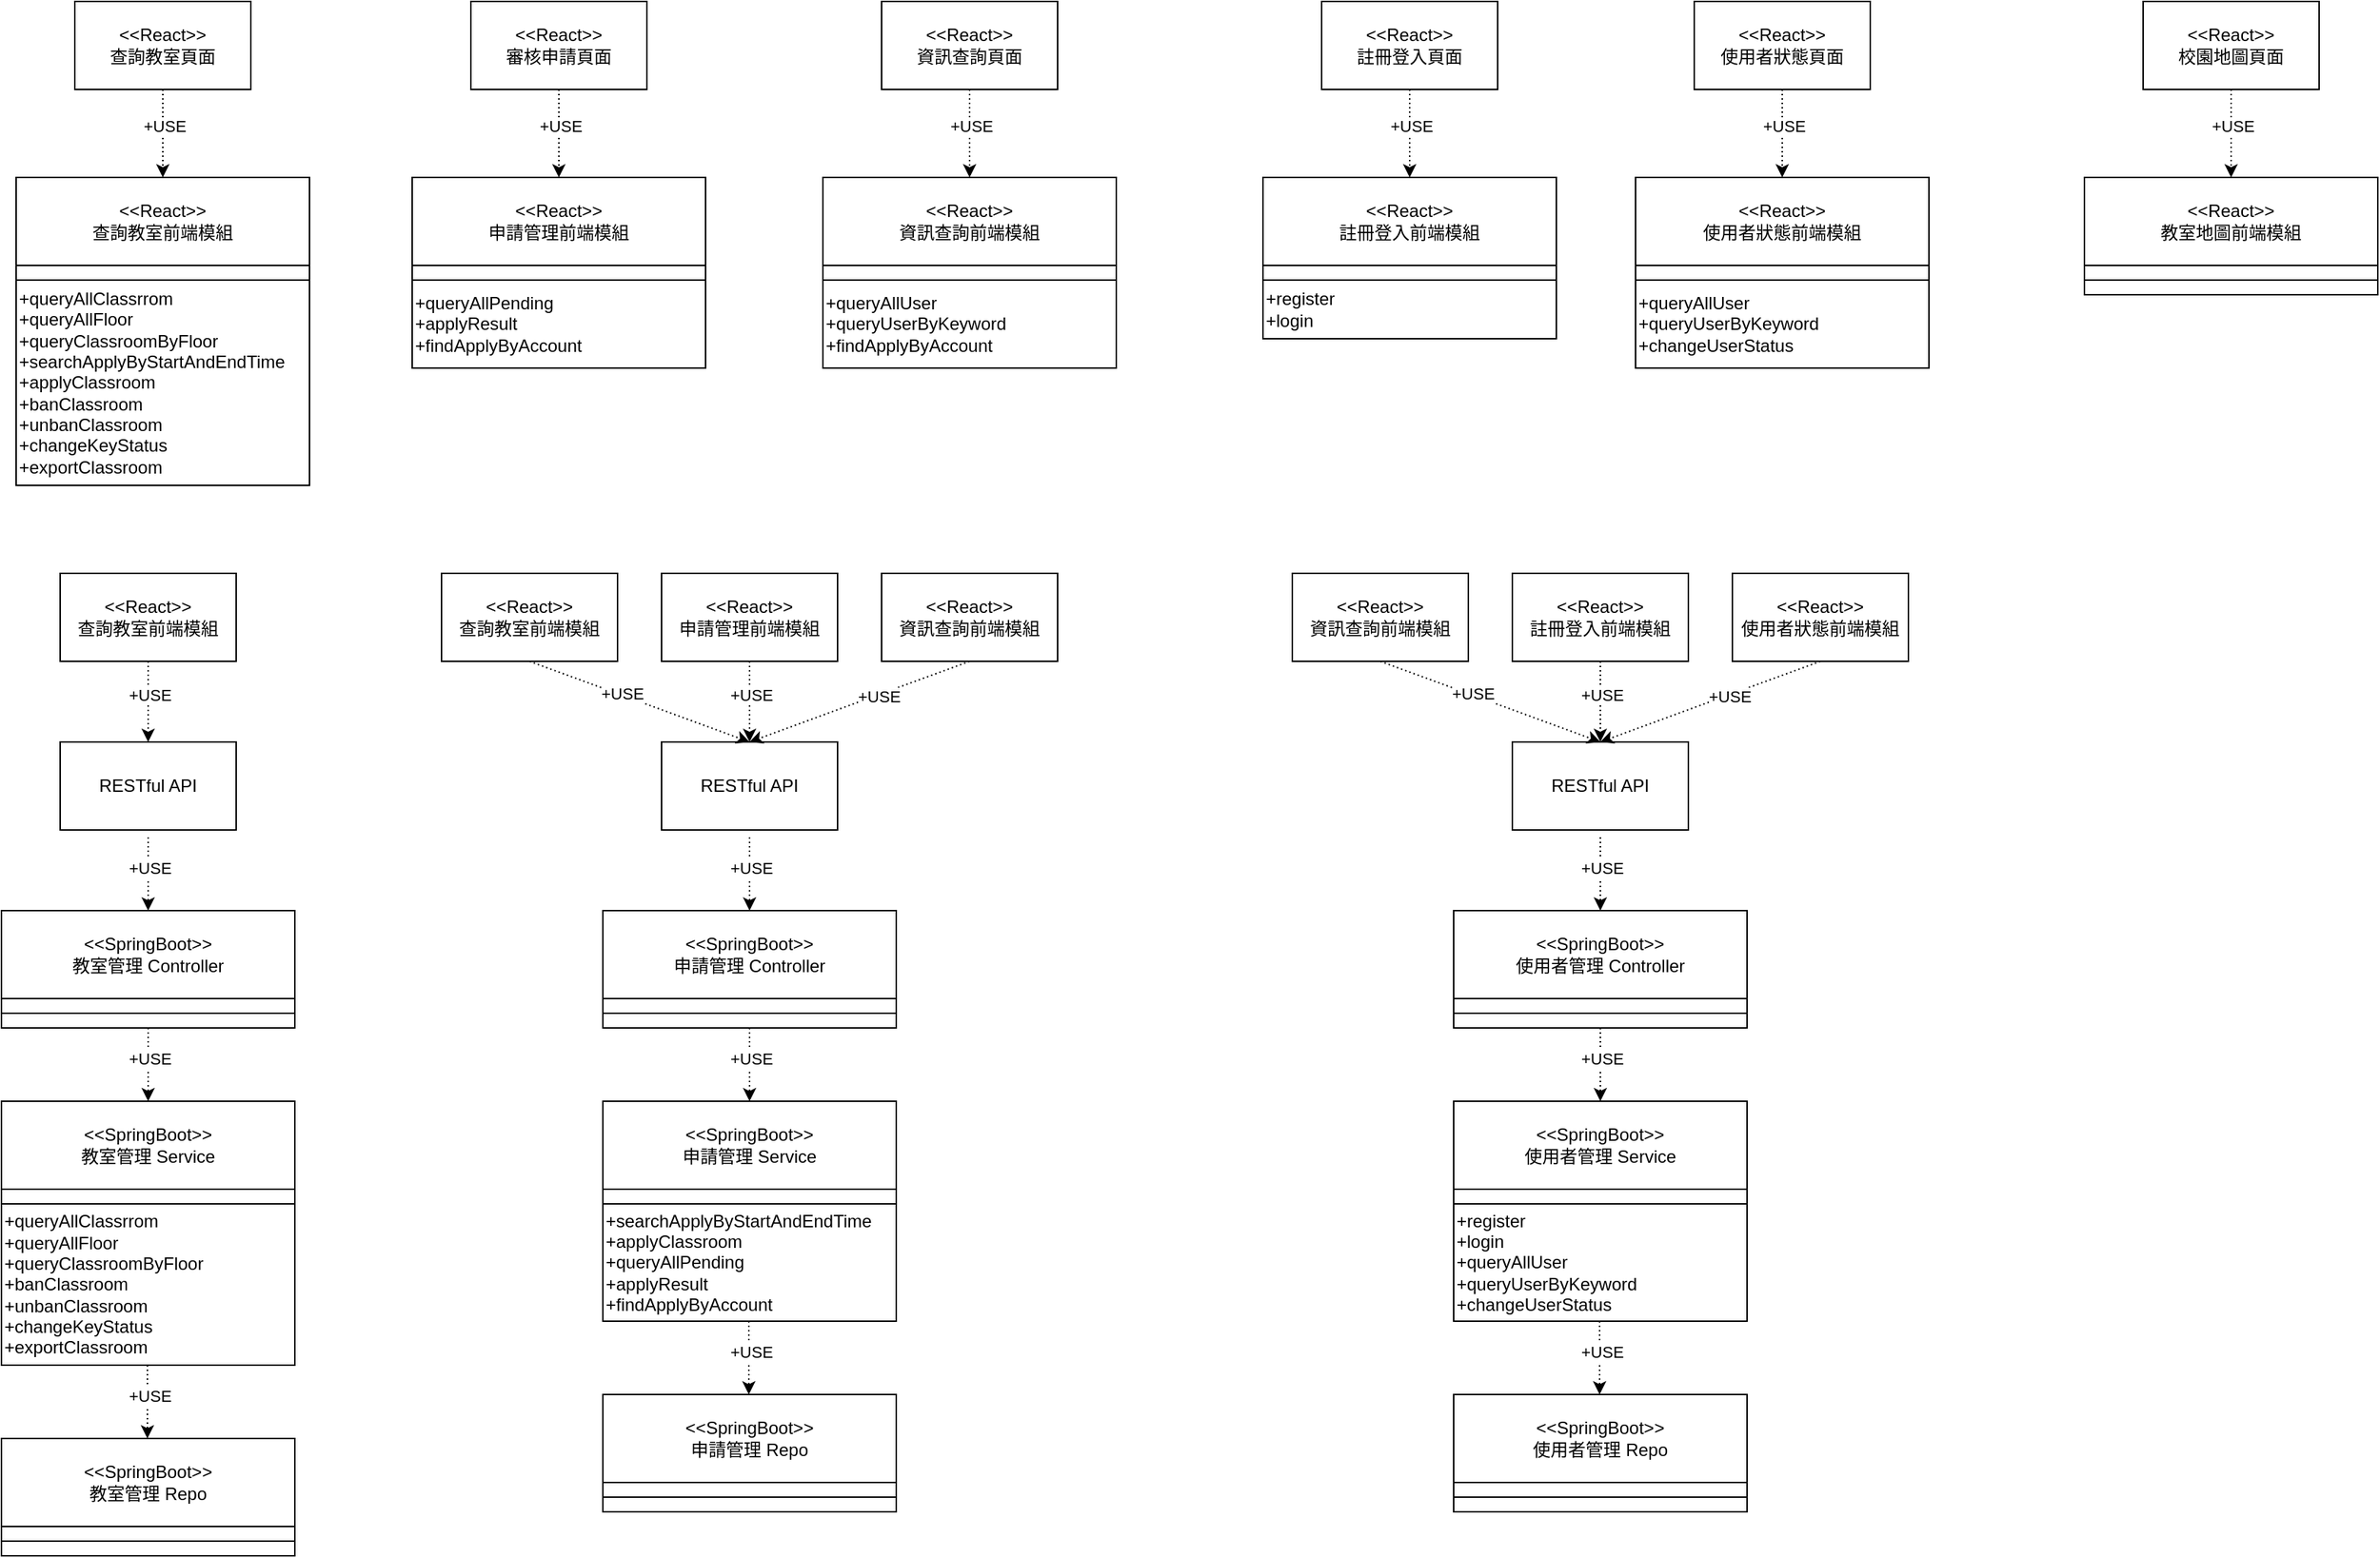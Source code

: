 <mxfile version="26.0.2">
  <diagram id="w4WQCMhnAgTO8voxo2fQ" name="第 1 页">
    <mxGraphModel dx="1778" dy="540" grid="1" gridSize="10" guides="1" tooltips="1" connect="1" arrows="1" fold="1" page="1" pageScale="1" pageWidth="827" pageHeight="1169" math="0" shadow="0">
      <root>
        <mxCell id="0" />
        <mxCell id="1" parent="0" />
        <mxCell id="swbEtP87gtB_8E5ln_Ud-1" value="&amp;lt;&amp;lt;React&amp;gt;&amp;gt;&lt;div&gt;註冊登入頁面&lt;/div&gt;" style="rounded=0;whiteSpace=wrap;html=1;" parent="1" vertex="1">
          <mxGeometry x="200" y="80" width="120" height="60" as="geometry" />
        </mxCell>
        <mxCell id="swbEtP87gtB_8E5ln_Ud-2" value="&amp;lt;&amp;lt;React&amp;gt;&amp;gt;&lt;div&gt;註冊登入前端模組&lt;/div&gt;" style="rounded=0;whiteSpace=wrap;html=1;" parent="1" vertex="1">
          <mxGeometry x="160" y="200" width="200" height="60" as="geometry" />
        </mxCell>
        <mxCell id="swbEtP87gtB_8E5ln_Ud-3" value="" style="rounded=0;whiteSpace=wrap;html=1;" parent="1" vertex="1">
          <mxGeometry x="160" y="260" width="200" height="10" as="geometry" />
        </mxCell>
        <mxCell id="swbEtP87gtB_8E5ln_Ud-4" value="+register&lt;div&gt;+login&lt;/div&gt;" style="rounded=0;whiteSpace=wrap;html=1;align=left;" parent="1" vertex="1">
          <mxGeometry x="160" y="270" width="200" height="40" as="geometry" />
        </mxCell>
        <mxCell id="swbEtP87gtB_8E5ln_Ud-5" value="" style="endArrow=classic;html=1;rounded=0;entryX=0.5;entryY=0;entryDx=0;entryDy=0;exitX=0.5;exitY=1;exitDx=0;exitDy=0;dashed=1;dashPattern=1 2;" parent="1" source="swbEtP87gtB_8E5ln_Ud-1" target="swbEtP87gtB_8E5ln_Ud-2" edge="1">
          <mxGeometry width="50" height="50" relative="1" as="geometry">
            <mxPoint x="290" y="160" as="sourcePoint" />
            <mxPoint x="320" y="200" as="targetPoint" />
          </mxGeometry>
        </mxCell>
        <mxCell id="swbEtP87gtB_8E5ln_Ud-6" value="+USE" style="edgeLabel;html=1;align=center;verticalAlign=middle;resizable=0;points=[];" parent="swbEtP87gtB_8E5ln_Ud-5" vertex="1" connectable="0">
          <mxGeometry x="-0.164" y="1" relative="1" as="geometry">
            <mxPoint as="offset" />
          </mxGeometry>
        </mxCell>
        <mxCell id="swbEtP87gtB_8E5ln_Ud-7" value="&amp;lt;&amp;lt;React&amp;gt;&amp;gt;&lt;div&gt;使用者狀態頁面&lt;/div&gt;" style="rounded=0;whiteSpace=wrap;html=1;" parent="1" vertex="1">
          <mxGeometry x="454" y="80" width="120" height="60" as="geometry" />
        </mxCell>
        <mxCell id="swbEtP87gtB_8E5ln_Ud-8" value="&amp;lt;&amp;lt;React&amp;gt;&amp;gt;&lt;div&gt;使用者狀態前端模組&lt;/div&gt;" style="rounded=0;whiteSpace=wrap;html=1;" parent="1" vertex="1">
          <mxGeometry x="414" y="200" width="200" height="60" as="geometry" />
        </mxCell>
        <mxCell id="swbEtP87gtB_8E5ln_Ud-9" value="" style="rounded=0;whiteSpace=wrap;html=1;" parent="1" vertex="1">
          <mxGeometry x="414" y="260" width="200" height="10" as="geometry" />
        </mxCell>
        <mxCell id="swbEtP87gtB_8E5ln_Ud-10" value="+queryAllUser&lt;div&gt;+queryUserByKeyword&lt;/div&gt;&lt;div&gt;+changeUserStatus&lt;/div&gt;" style="rounded=0;whiteSpace=wrap;html=1;align=left;" parent="1" vertex="1">
          <mxGeometry x="414" y="270" width="200" height="60" as="geometry" />
        </mxCell>
        <mxCell id="swbEtP87gtB_8E5ln_Ud-11" value="" style="endArrow=classic;html=1;rounded=0;entryX=0.5;entryY=0;entryDx=0;entryDy=0;exitX=0.5;exitY=1;exitDx=0;exitDy=0;dashed=1;dashPattern=1 2;" parent="1" source="swbEtP87gtB_8E5ln_Ud-7" target="swbEtP87gtB_8E5ln_Ud-8" edge="1">
          <mxGeometry width="50" height="50" relative="1" as="geometry">
            <mxPoint x="544" y="160" as="sourcePoint" />
            <mxPoint x="574" y="200" as="targetPoint" />
          </mxGeometry>
        </mxCell>
        <mxCell id="swbEtP87gtB_8E5ln_Ud-12" value="+USE" style="edgeLabel;html=1;align=center;verticalAlign=middle;resizable=0;points=[];" parent="swbEtP87gtB_8E5ln_Ud-11" vertex="1" connectable="0">
          <mxGeometry x="-0.164" y="1" relative="1" as="geometry">
            <mxPoint as="offset" />
          </mxGeometry>
        </mxCell>
        <mxCell id="swbEtP87gtB_8E5ln_Ud-13" value="&amp;lt;&amp;lt;React&amp;gt;&amp;gt;&lt;div&gt;查詢教室頁面&lt;/div&gt;" style="rounded=0;whiteSpace=wrap;html=1;" parent="1" vertex="1">
          <mxGeometry x="-650" y="80" width="120" height="60" as="geometry" />
        </mxCell>
        <mxCell id="swbEtP87gtB_8E5ln_Ud-14" value="&amp;lt;&amp;lt;React&amp;gt;&amp;gt;&lt;div&gt;查詢教室&lt;span style=&quot;background-color: transparent; color: light-dark(rgb(0, 0, 0), rgb(255, 255, 255));&quot;&gt;前端模組&lt;/span&gt;&lt;/div&gt;" style="rounded=0;whiteSpace=wrap;html=1;" parent="1" vertex="1">
          <mxGeometry x="-690" y="200" width="200" height="60" as="geometry" />
        </mxCell>
        <mxCell id="swbEtP87gtB_8E5ln_Ud-15" value="" style="rounded=0;whiteSpace=wrap;html=1;" parent="1" vertex="1">
          <mxGeometry x="-690" y="260" width="200" height="10" as="geometry" />
        </mxCell>
        <mxCell id="swbEtP87gtB_8E5ln_Ud-16" value="+queryAllClassrrom&lt;div&gt;+queryAllFloor&lt;/div&gt;&lt;div&gt;+queryClassroomByFloor&lt;/div&gt;&lt;div&gt;+searchApplyByStartAndEndTime&lt;/div&gt;&lt;div&gt;+applyClassroom&lt;/div&gt;&lt;div&gt;+banClassroom&lt;/div&gt;&lt;div&gt;+unbanClassroom&lt;/div&gt;&lt;div&gt;+changeKeyStatus&lt;/div&gt;&lt;div&gt;+exportClassroom&lt;/div&gt;" style="rounded=0;whiteSpace=wrap;html=1;align=left;" parent="1" vertex="1">
          <mxGeometry x="-690" y="270" width="200" height="140" as="geometry" />
        </mxCell>
        <mxCell id="swbEtP87gtB_8E5ln_Ud-17" value="" style="endArrow=classic;html=1;rounded=0;entryX=0.5;entryY=0;entryDx=0;entryDy=0;exitX=0.5;exitY=1;exitDx=0;exitDy=0;dashed=1;dashPattern=1 2;" parent="1" source="swbEtP87gtB_8E5ln_Ud-13" target="swbEtP87gtB_8E5ln_Ud-14" edge="1">
          <mxGeometry width="50" height="50" relative="1" as="geometry">
            <mxPoint x="-560" y="160" as="sourcePoint" />
            <mxPoint x="-530" y="200" as="targetPoint" />
          </mxGeometry>
        </mxCell>
        <mxCell id="swbEtP87gtB_8E5ln_Ud-18" value="+USE" style="edgeLabel;html=1;align=center;verticalAlign=middle;resizable=0;points=[];" parent="swbEtP87gtB_8E5ln_Ud-17" vertex="1" connectable="0">
          <mxGeometry x="-0.164" y="1" relative="1" as="geometry">
            <mxPoint as="offset" />
          </mxGeometry>
        </mxCell>
        <mxCell id="swbEtP87gtB_8E5ln_Ud-19" value="&amp;lt;&amp;lt;React&amp;gt;&amp;gt;&lt;div&gt;審核申請頁面&lt;/div&gt;" style="rounded=0;whiteSpace=wrap;html=1;" parent="1" vertex="1">
          <mxGeometry x="-380" y="80" width="120" height="60" as="geometry" />
        </mxCell>
        <mxCell id="swbEtP87gtB_8E5ln_Ud-20" value="&amp;lt;&amp;lt;React&amp;gt;&amp;gt;&lt;div&gt;申請管理前端模組&lt;/div&gt;" style="rounded=0;whiteSpace=wrap;html=1;" parent="1" vertex="1">
          <mxGeometry x="-420" y="200" width="200" height="60" as="geometry" />
        </mxCell>
        <mxCell id="swbEtP87gtB_8E5ln_Ud-21" value="" style="rounded=0;whiteSpace=wrap;html=1;" parent="1" vertex="1">
          <mxGeometry x="-420" y="260" width="200" height="10" as="geometry" />
        </mxCell>
        <mxCell id="swbEtP87gtB_8E5ln_Ud-22" value="+queryAllPending&lt;div&gt;+applyResult&lt;/div&gt;&lt;div&gt;+findApplyByAccount&lt;/div&gt;" style="rounded=0;whiteSpace=wrap;html=1;align=left;" parent="1" vertex="1">
          <mxGeometry x="-420" y="270" width="200" height="60" as="geometry" />
        </mxCell>
        <mxCell id="swbEtP87gtB_8E5ln_Ud-23" value="" style="endArrow=classic;html=1;rounded=0;entryX=0.5;entryY=0;entryDx=0;entryDy=0;exitX=0.5;exitY=1;exitDx=0;exitDy=0;dashed=1;dashPattern=1 2;" parent="1" source="swbEtP87gtB_8E5ln_Ud-19" target="swbEtP87gtB_8E5ln_Ud-20" edge="1">
          <mxGeometry width="50" height="50" relative="1" as="geometry">
            <mxPoint x="-290" y="160" as="sourcePoint" />
            <mxPoint x="-260" y="200" as="targetPoint" />
          </mxGeometry>
        </mxCell>
        <mxCell id="swbEtP87gtB_8E5ln_Ud-24" value="+USE" style="edgeLabel;html=1;align=center;verticalAlign=middle;resizable=0;points=[];" parent="swbEtP87gtB_8E5ln_Ud-23" vertex="1" connectable="0">
          <mxGeometry x="-0.164" y="1" relative="1" as="geometry">
            <mxPoint as="offset" />
          </mxGeometry>
        </mxCell>
        <mxCell id="swbEtP87gtB_8E5ln_Ud-25" value="&amp;lt;&amp;lt;React&amp;gt;&amp;gt;&lt;div&gt;資訊查詢頁面&lt;/div&gt;" style="rounded=0;whiteSpace=wrap;html=1;" parent="1" vertex="1">
          <mxGeometry x="-100" y="80" width="120" height="60" as="geometry" />
        </mxCell>
        <mxCell id="swbEtP87gtB_8E5ln_Ud-26" value="&amp;lt;&amp;lt;React&amp;gt;&amp;gt;&lt;div&gt;資訊查詢前端模組&lt;/div&gt;" style="rounded=0;whiteSpace=wrap;html=1;" parent="1" vertex="1">
          <mxGeometry x="-140" y="200" width="200" height="60" as="geometry" />
        </mxCell>
        <mxCell id="swbEtP87gtB_8E5ln_Ud-27" value="" style="rounded=0;whiteSpace=wrap;html=1;" parent="1" vertex="1">
          <mxGeometry x="-140" y="260" width="200" height="10" as="geometry" />
        </mxCell>
        <mxCell id="swbEtP87gtB_8E5ln_Ud-28" value="+queryAllUser&lt;div&gt;+queryUserByKeyword&lt;br&gt;&lt;div&gt;+findApplyByAccount&lt;/div&gt;&lt;/div&gt;" style="rounded=0;whiteSpace=wrap;html=1;align=left;" parent="1" vertex="1">
          <mxGeometry x="-140" y="270" width="200" height="60" as="geometry" />
        </mxCell>
        <mxCell id="swbEtP87gtB_8E5ln_Ud-29" value="" style="endArrow=classic;html=1;rounded=0;entryX=0.5;entryY=0;entryDx=0;entryDy=0;exitX=0.5;exitY=1;exitDx=0;exitDy=0;dashed=1;dashPattern=1 2;" parent="1" source="swbEtP87gtB_8E5ln_Ud-25" target="swbEtP87gtB_8E5ln_Ud-26" edge="1">
          <mxGeometry width="50" height="50" relative="1" as="geometry">
            <mxPoint x="-10" y="160" as="sourcePoint" />
            <mxPoint x="20" y="200" as="targetPoint" />
          </mxGeometry>
        </mxCell>
        <mxCell id="swbEtP87gtB_8E5ln_Ud-30" value="+USE" style="edgeLabel;html=1;align=center;verticalAlign=middle;resizable=0;points=[];" parent="swbEtP87gtB_8E5ln_Ud-29" vertex="1" connectable="0">
          <mxGeometry x="-0.164" y="1" relative="1" as="geometry">
            <mxPoint as="offset" />
          </mxGeometry>
        </mxCell>
        <mxCell id="swbEtP87gtB_8E5ln_Ud-31" value="&amp;lt;&amp;lt;React&amp;gt;&amp;gt;&lt;div&gt;校園地圖頁面&lt;/div&gt;" style="rounded=0;whiteSpace=wrap;html=1;" parent="1" vertex="1">
          <mxGeometry x="760" y="80" width="120" height="60" as="geometry" />
        </mxCell>
        <mxCell id="swbEtP87gtB_8E5ln_Ud-32" value="&amp;lt;&amp;lt;React&amp;gt;&amp;gt;&lt;div&gt;教室地圖前端模組&lt;/div&gt;" style="rounded=0;whiteSpace=wrap;html=1;" parent="1" vertex="1">
          <mxGeometry x="720" y="200" width="200" height="60" as="geometry" />
        </mxCell>
        <mxCell id="swbEtP87gtB_8E5ln_Ud-33" value="" style="rounded=0;whiteSpace=wrap;html=1;" parent="1" vertex="1">
          <mxGeometry x="720" y="260" width="200" height="10" as="geometry" />
        </mxCell>
        <mxCell id="swbEtP87gtB_8E5ln_Ud-34" value="" style="rounded=0;whiteSpace=wrap;html=1;align=left;" parent="1" vertex="1">
          <mxGeometry x="720" y="270" width="200" height="10" as="geometry" />
        </mxCell>
        <mxCell id="swbEtP87gtB_8E5ln_Ud-35" value="" style="endArrow=classic;html=1;rounded=0;entryX=0.5;entryY=0;entryDx=0;entryDy=0;exitX=0.5;exitY=1;exitDx=0;exitDy=0;dashed=1;dashPattern=1 2;" parent="1" source="swbEtP87gtB_8E5ln_Ud-31" target="swbEtP87gtB_8E5ln_Ud-32" edge="1">
          <mxGeometry width="50" height="50" relative="1" as="geometry">
            <mxPoint x="850" y="160" as="sourcePoint" />
            <mxPoint x="880" y="200" as="targetPoint" />
          </mxGeometry>
        </mxCell>
        <mxCell id="swbEtP87gtB_8E5ln_Ud-36" value="+USE" style="edgeLabel;html=1;align=center;verticalAlign=middle;resizable=0;points=[];" parent="swbEtP87gtB_8E5ln_Ud-35" vertex="1" connectable="0">
          <mxGeometry x="-0.164" y="1" relative="1" as="geometry">
            <mxPoint as="offset" />
          </mxGeometry>
        </mxCell>
        <mxCell id="swbEtP87gtB_8E5ln_Ud-39" value="&amp;lt;&amp;lt;React&amp;gt;&amp;gt;&lt;div&gt;註冊登入前端模組&lt;/div&gt;" style="rounded=0;whiteSpace=wrap;html=1;" parent="1" vertex="1">
          <mxGeometry x="330" y="470" width="120" height="60" as="geometry" />
        </mxCell>
        <mxCell id="swbEtP87gtB_8E5ln_Ud-40" value="&amp;lt;&amp;lt;React&amp;gt;&amp;gt;&lt;div&gt;&lt;span style=&quot;background-color: transparent; color: light-dark(rgb(0, 0, 0), rgb(255, 255, 255));&quot;&gt;使用者狀態前端模組&lt;/span&gt;&lt;/div&gt;" style="rounded=0;whiteSpace=wrap;html=1;" parent="1" vertex="1">
          <mxGeometry x="480" y="470" width="120" height="60" as="geometry" />
        </mxCell>
        <mxCell id="swbEtP87gtB_8E5ln_Ud-41" value="RESTful API" style="rounded=0;whiteSpace=wrap;html=1;" parent="1" vertex="1">
          <mxGeometry x="330" y="585" width="120" height="60" as="geometry" />
        </mxCell>
        <mxCell id="swbEtP87gtB_8E5ln_Ud-43" value="" style="endArrow=classic;html=1;rounded=0;entryX=0.5;entryY=0;entryDx=0;entryDy=0;exitX=0.5;exitY=1;exitDx=0;exitDy=0;dashed=1;dashPattern=1 2;" parent="1" source="swbEtP87gtB_8E5ln_Ud-39" target="swbEtP87gtB_8E5ln_Ud-41" edge="1">
          <mxGeometry width="50" height="50" relative="1" as="geometry">
            <mxPoint x="380" y="430" as="sourcePoint" />
            <mxPoint x="380" y="490" as="targetPoint" />
          </mxGeometry>
        </mxCell>
        <mxCell id="swbEtP87gtB_8E5ln_Ud-44" value="+USE" style="edgeLabel;html=1;align=center;verticalAlign=middle;resizable=0;points=[];" parent="swbEtP87gtB_8E5ln_Ud-43" vertex="1" connectable="0">
          <mxGeometry x="-0.164" y="1" relative="1" as="geometry">
            <mxPoint as="offset" />
          </mxGeometry>
        </mxCell>
        <mxCell id="swbEtP87gtB_8E5ln_Ud-45" value="" style="endArrow=classic;html=1;rounded=0;entryX=0.5;entryY=0;entryDx=0;entryDy=0;exitX=0.5;exitY=1;exitDx=0;exitDy=0;dashed=1;dashPattern=1 2;" parent="1" source="swbEtP87gtB_8E5ln_Ud-40" target="swbEtP87gtB_8E5ln_Ud-41" edge="1">
          <mxGeometry width="50" height="50" relative="1" as="geometry">
            <mxPoint x="270" y="540" as="sourcePoint" />
            <mxPoint x="400" y="595" as="targetPoint" />
          </mxGeometry>
        </mxCell>
        <mxCell id="swbEtP87gtB_8E5ln_Ud-46" value="+USE" style="edgeLabel;html=1;align=center;verticalAlign=middle;resizable=0;points=[];" parent="swbEtP87gtB_8E5ln_Ud-45" vertex="1" connectable="0">
          <mxGeometry x="-0.164" y="1" relative="1" as="geometry">
            <mxPoint as="offset" />
          </mxGeometry>
        </mxCell>
        <mxCell id="swbEtP87gtB_8E5ln_Ud-47" value="&amp;lt;&amp;lt;SpringBoot&amp;gt;&amp;gt;&lt;div&gt;使用者管理 Controller&lt;/div&gt;" style="rounded=0;whiteSpace=wrap;html=1;" parent="1" vertex="1">
          <mxGeometry x="290" y="700" width="200" height="60" as="geometry" />
        </mxCell>
        <mxCell id="swbEtP87gtB_8E5ln_Ud-48" value="" style="rounded=0;whiteSpace=wrap;html=1;" parent="1" vertex="1">
          <mxGeometry x="290" y="760" width="200" height="10" as="geometry" />
        </mxCell>
        <mxCell id="swbEtP87gtB_8E5ln_Ud-49" value="" style="rounded=0;whiteSpace=wrap;html=1;align=left;" parent="1" vertex="1">
          <mxGeometry x="290" y="770" width="200" height="10" as="geometry" />
        </mxCell>
        <mxCell id="swbEtP87gtB_8E5ln_Ud-50" value="" style="endArrow=classic;html=1;rounded=0;entryX=0.5;entryY=0;entryDx=0;entryDy=0;dashed=1;dashPattern=1 2;" parent="1" target="swbEtP87gtB_8E5ln_Ud-47" edge="1">
          <mxGeometry width="50" height="50" relative="1" as="geometry">
            <mxPoint x="390" y="650" as="sourcePoint" />
            <mxPoint x="400" y="595" as="targetPoint" />
          </mxGeometry>
        </mxCell>
        <mxCell id="swbEtP87gtB_8E5ln_Ud-51" value="+USE" style="edgeLabel;html=1;align=center;verticalAlign=middle;resizable=0;points=[];" parent="swbEtP87gtB_8E5ln_Ud-50" vertex="1" connectable="0">
          <mxGeometry x="-0.164" y="1" relative="1" as="geometry">
            <mxPoint as="offset" />
          </mxGeometry>
        </mxCell>
        <mxCell id="swbEtP87gtB_8E5ln_Ud-52" value="&amp;lt;&amp;lt;SpringBoot&amp;gt;&amp;gt;&lt;div&gt;使用者管理 Service&lt;/div&gt;" style="rounded=0;whiteSpace=wrap;html=1;" parent="1" vertex="1">
          <mxGeometry x="290" y="830" width="200" height="60" as="geometry" />
        </mxCell>
        <mxCell id="swbEtP87gtB_8E5ln_Ud-53" value="" style="rounded=0;whiteSpace=wrap;html=1;" parent="1" vertex="1">
          <mxGeometry x="290" y="890" width="200" height="10" as="geometry" />
        </mxCell>
        <mxCell id="swbEtP87gtB_8E5ln_Ud-54" value="+register&lt;div&gt;+login&lt;/div&gt;&lt;div&gt;+queryAllUser&lt;/div&gt;&lt;div&gt;+queryUserByKeyword&lt;/div&gt;&lt;div&gt;+changeUserStatus&lt;/div&gt;" style="rounded=0;whiteSpace=wrap;html=1;align=left;" parent="1" vertex="1">
          <mxGeometry x="290" y="900" width="200" height="80" as="geometry" />
        </mxCell>
        <mxCell id="swbEtP87gtB_8E5ln_Ud-55" value="" style="endArrow=classic;html=1;rounded=0;entryX=0.5;entryY=0;entryDx=0;entryDy=0;dashed=1;dashPattern=1 2;exitX=0.5;exitY=1;exitDx=0;exitDy=0;" parent="1" source="swbEtP87gtB_8E5ln_Ud-49" target="swbEtP87gtB_8E5ln_Ud-52" edge="1">
          <mxGeometry width="50" height="50" relative="1" as="geometry">
            <mxPoint x="380" y="690" as="sourcePoint" />
            <mxPoint x="400" y="725" as="targetPoint" />
          </mxGeometry>
        </mxCell>
        <mxCell id="swbEtP87gtB_8E5ln_Ud-56" value="+USE" style="edgeLabel;html=1;align=center;verticalAlign=middle;resizable=0;points=[];" parent="swbEtP87gtB_8E5ln_Ud-55" vertex="1" connectable="0">
          <mxGeometry x="-0.164" y="1" relative="1" as="geometry">
            <mxPoint as="offset" />
          </mxGeometry>
        </mxCell>
        <mxCell id="swbEtP87gtB_8E5ln_Ud-57" value="&amp;lt;&amp;lt;React&amp;gt;&amp;gt;&lt;div&gt;&lt;span style=&quot;background-color: transparent; color: light-dark(rgb(0, 0, 0), rgb(255, 255, 255));&quot;&gt;資訊查詢&lt;/span&gt;&lt;span style=&quot;background-color: transparent; color: light-dark(rgb(0, 0, 0), rgb(255, 255, 255));&quot;&gt;前端模組&lt;/span&gt;&lt;/div&gt;" style="rounded=0;whiteSpace=wrap;html=1;" parent="1" vertex="1">
          <mxGeometry x="180" y="470" width="120" height="60" as="geometry" />
        </mxCell>
        <mxCell id="swbEtP87gtB_8E5ln_Ud-58" value="" style="endArrow=classic;html=1;rounded=0;entryX=0.5;entryY=0;entryDx=0;entryDy=0;exitX=0.5;exitY=1;exitDx=0;exitDy=0;dashed=1;dashPattern=1 2;" parent="1" source="swbEtP87gtB_8E5ln_Ud-57" target="swbEtP87gtB_8E5ln_Ud-41" edge="1">
          <mxGeometry width="50" height="50" relative="1" as="geometry">
            <mxPoint x="550" y="540" as="sourcePoint" />
            <mxPoint x="400" y="595" as="targetPoint" />
          </mxGeometry>
        </mxCell>
        <mxCell id="swbEtP87gtB_8E5ln_Ud-59" value="+USE" style="edgeLabel;html=1;align=center;verticalAlign=middle;resizable=0;points=[];" parent="swbEtP87gtB_8E5ln_Ud-58" vertex="1" connectable="0">
          <mxGeometry x="-0.164" y="1" relative="1" as="geometry">
            <mxPoint as="offset" />
          </mxGeometry>
        </mxCell>
        <mxCell id="swbEtP87gtB_8E5ln_Ud-62" value="RESTful API" style="rounded=0;whiteSpace=wrap;html=1;" parent="1" vertex="1">
          <mxGeometry x="-660" y="585" width="120" height="60" as="geometry" />
        </mxCell>
        <mxCell id="swbEtP87gtB_8E5ln_Ud-67" value="&amp;lt;&amp;lt;SpringBoot&amp;gt;&amp;gt;&lt;div&gt;教室管理 Controller&lt;/div&gt;" style="rounded=0;whiteSpace=wrap;html=1;" parent="1" vertex="1">
          <mxGeometry x="-700" y="700" width="200" height="60" as="geometry" />
        </mxCell>
        <mxCell id="swbEtP87gtB_8E5ln_Ud-68" value="" style="rounded=0;whiteSpace=wrap;html=1;" parent="1" vertex="1">
          <mxGeometry x="-700" y="760" width="200" height="10" as="geometry" />
        </mxCell>
        <mxCell id="swbEtP87gtB_8E5ln_Ud-69" value="" style="rounded=0;whiteSpace=wrap;html=1;align=left;" parent="1" vertex="1">
          <mxGeometry x="-700" y="770" width="200" height="10" as="geometry" />
        </mxCell>
        <mxCell id="swbEtP87gtB_8E5ln_Ud-70" value="" style="endArrow=classic;html=1;rounded=0;entryX=0.5;entryY=0;entryDx=0;entryDy=0;dashed=1;dashPattern=1 2;" parent="1" target="swbEtP87gtB_8E5ln_Ud-67" edge="1">
          <mxGeometry width="50" height="50" relative="1" as="geometry">
            <mxPoint x="-600" y="650" as="sourcePoint" />
            <mxPoint x="-590" y="595" as="targetPoint" />
          </mxGeometry>
        </mxCell>
        <mxCell id="swbEtP87gtB_8E5ln_Ud-71" value="+USE" style="edgeLabel;html=1;align=center;verticalAlign=middle;resizable=0;points=[];" parent="swbEtP87gtB_8E5ln_Ud-70" vertex="1" connectable="0">
          <mxGeometry x="-0.164" y="1" relative="1" as="geometry">
            <mxPoint as="offset" />
          </mxGeometry>
        </mxCell>
        <mxCell id="swbEtP87gtB_8E5ln_Ud-72" value="&amp;lt;&amp;lt;SpringBoot&amp;gt;&amp;gt;&lt;div&gt;教室管理 Service&lt;/div&gt;" style="rounded=0;whiteSpace=wrap;html=1;" parent="1" vertex="1">
          <mxGeometry x="-700" y="830" width="200" height="60" as="geometry" />
        </mxCell>
        <mxCell id="swbEtP87gtB_8E5ln_Ud-73" value="" style="rounded=0;whiteSpace=wrap;html=1;" parent="1" vertex="1">
          <mxGeometry x="-700" y="890" width="200" height="10" as="geometry" />
        </mxCell>
        <mxCell id="swbEtP87gtB_8E5ln_Ud-74" value="+queryAllClassrrom&lt;div&gt;+queryAllFloor&lt;/div&gt;&lt;div&gt;+queryClassroomByFloor&lt;/div&gt;&lt;div&gt;+banClassroom&lt;/div&gt;&lt;div&gt;+unbanClassroom&lt;/div&gt;&lt;div&gt;+changeKeyStatus&lt;/div&gt;&lt;div&gt;+exportClassroom&lt;/div&gt;" style="rounded=0;whiteSpace=wrap;html=1;align=left;" parent="1" vertex="1">
          <mxGeometry x="-700" y="900" width="200" height="110" as="geometry" />
        </mxCell>
        <mxCell id="swbEtP87gtB_8E5ln_Ud-75" value="" style="endArrow=classic;html=1;rounded=0;entryX=0.5;entryY=0;entryDx=0;entryDy=0;dashed=1;dashPattern=1 2;exitX=0.5;exitY=1;exitDx=0;exitDy=0;" parent="1" source="swbEtP87gtB_8E5ln_Ud-69" target="swbEtP87gtB_8E5ln_Ud-72" edge="1">
          <mxGeometry width="50" height="50" relative="1" as="geometry">
            <mxPoint x="-610" y="690" as="sourcePoint" />
            <mxPoint x="-590" y="725" as="targetPoint" />
          </mxGeometry>
        </mxCell>
        <mxCell id="swbEtP87gtB_8E5ln_Ud-76" value="+USE" style="edgeLabel;html=1;align=center;verticalAlign=middle;resizable=0;points=[];" parent="swbEtP87gtB_8E5ln_Ud-75" vertex="1" connectable="0">
          <mxGeometry x="-0.164" y="1" relative="1" as="geometry">
            <mxPoint as="offset" />
          </mxGeometry>
        </mxCell>
        <mxCell id="swbEtP87gtB_8E5ln_Ud-77" value="&amp;lt;&amp;lt;React&amp;gt;&amp;gt;&lt;div&gt;&lt;span style=&quot;background-color: transparent; color: light-dark(rgb(0, 0, 0), rgb(255, 255, 255));&quot;&gt;查詢教室前端模組&lt;/span&gt;&lt;/div&gt;" style="rounded=0;whiteSpace=wrap;html=1;" parent="1" vertex="1">
          <mxGeometry x="-660" y="470" width="120" height="60" as="geometry" />
        </mxCell>
        <mxCell id="swbEtP87gtB_8E5ln_Ud-78" value="" style="endArrow=classic;html=1;rounded=0;entryX=0.5;entryY=0;entryDx=0;entryDy=0;exitX=0.5;exitY=1;exitDx=0;exitDy=0;dashed=1;dashPattern=1 2;" parent="1" source="swbEtP87gtB_8E5ln_Ud-77" target="swbEtP87gtB_8E5ln_Ud-62" edge="1">
          <mxGeometry width="50" height="50" relative="1" as="geometry">
            <mxPoint x="-440" y="540" as="sourcePoint" />
            <mxPoint x="-590" y="595" as="targetPoint" />
          </mxGeometry>
        </mxCell>
        <mxCell id="swbEtP87gtB_8E5ln_Ud-79" value="+USE" style="edgeLabel;html=1;align=center;verticalAlign=middle;resizable=0;points=[];" parent="swbEtP87gtB_8E5ln_Ud-78" vertex="1" connectable="0">
          <mxGeometry x="-0.164" y="1" relative="1" as="geometry">
            <mxPoint as="offset" />
          </mxGeometry>
        </mxCell>
        <mxCell id="swbEtP87gtB_8E5ln_Ud-80" value="&amp;lt;&amp;lt;SpringBoot&amp;gt;&amp;gt;&lt;div&gt;使用者管理 Repo&lt;/div&gt;" style="rounded=0;whiteSpace=wrap;html=1;" parent="1" vertex="1">
          <mxGeometry x="290" y="1030" width="200" height="60" as="geometry" />
        </mxCell>
        <mxCell id="swbEtP87gtB_8E5ln_Ud-81" value="" style="rounded=0;whiteSpace=wrap;html=1;" parent="1" vertex="1">
          <mxGeometry x="290" y="1090" width="200" height="10" as="geometry" />
        </mxCell>
        <mxCell id="swbEtP87gtB_8E5ln_Ud-82" value="" style="rounded=0;whiteSpace=wrap;html=1;align=left;" parent="1" vertex="1">
          <mxGeometry x="290" y="1100" width="200" height="10" as="geometry" />
        </mxCell>
        <mxCell id="swbEtP87gtB_8E5ln_Ud-84" value="" style="endArrow=classic;html=1;rounded=0;entryX=0.5;entryY=0;entryDx=0;entryDy=0;dashed=1;dashPattern=1 2;exitX=0.5;exitY=1;exitDx=0;exitDy=0;" parent="1" edge="1">
          <mxGeometry width="50" height="50" relative="1" as="geometry">
            <mxPoint x="389.5" y="980" as="sourcePoint" />
            <mxPoint x="389.5" y="1030" as="targetPoint" />
          </mxGeometry>
        </mxCell>
        <mxCell id="swbEtP87gtB_8E5ln_Ud-85" value="+USE" style="edgeLabel;html=1;align=center;verticalAlign=middle;resizable=0;points=[];" parent="swbEtP87gtB_8E5ln_Ud-84" vertex="1" connectable="0">
          <mxGeometry x="-0.164" y="1" relative="1" as="geometry">
            <mxPoint as="offset" />
          </mxGeometry>
        </mxCell>
        <mxCell id="swbEtP87gtB_8E5ln_Ud-86" value="&amp;lt;&amp;lt;SpringBoot&amp;gt;&amp;gt;&lt;div&gt;教室管理 Repo&lt;/div&gt;" style="rounded=0;whiteSpace=wrap;html=1;" parent="1" vertex="1">
          <mxGeometry x="-700" y="1060" width="200" height="60" as="geometry" />
        </mxCell>
        <mxCell id="swbEtP87gtB_8E5ln_Ud-87" value="" style="rounded=0;whiteSpace=wrap;html=1;" parent="1" vertex="1">
          <mxGeometry x="-700" y="1120" width="200" height="10" as="geometry" />
        </mxCell>
        <mxCell id="swbEtP87gtB_8E5ln_Ud-88" value="" style="rounded=0;whiteSpace=wrap;html=1;align=left;" parent="1" vertex="1">
          <mxGeometry x="-700" y="1130" width="200" height="10" as="geometry" />
        </mxCell>
        <mxCell id="swbEtP87gtB_8E5ln_Ud-90" value="" style="endArrow=classic;html=1;rounded=0;entryX=0.5;entryY=0;entryDx=0;entryDy=0;dashed=1;dashPattern=1 2;exitX=0.5;exitY=1;exitDx=0;exitDy=0;" parent="1" edge="1">
          <mxGeometry width="50" height="50" relative="1" as="geometry">
            <mxPoint x="-600.5" y="1010" as="sourcePoint" />
            <mxPoint x="-600.5" y="1060" as="targetPoint" />
          </mxGeometry>
        </mxCell>
        <mxCell id="swbEtP87gtB_8E5ln_Ud-91" value="+USE" style="edgeLabel;html=1;align=center;verticalAlign=middle;resizable=0;points=[];" parent="swbEtP87gtB_8E5ln_Ud-90" vertex="1" connectable="0">
          <mxGeometry x="-0.164" y="1" relative="1" as="geometry">
            <mxPoint as="offset" />
          </mxGeometry>
        </mxCell>
        <mxCell id="swbEtP87gtB_8E5ln_Ud-92" value="&amp;lt;&amp;lt;React&amp;gt;&amp;gt;&lt;div&gt;申請管理前端模組&lt;/div&gt;" style="rounded=0;whiteSpace=wrap;html=1;" parent="1" vertex="1">
          <mxGeometry x="-250" y="470" width="120" height="60" as="geometry" />
        </mxCell>
        <mxCell id="swbEtP87gtB_8E5ln_Ud-93" value="&amp;lt;&amp;lt;React&amp;gt;&amp;gt;&lt;div&gt;&lt;span style=&quot;background-color: transparent; color: light-dark(rgb(0, 0, 0), rgb(255, 255, 255));&quot;&gt;資訊查詢前端模組&lt;/span&gt;&lt;/div&gt;" style="rounded=0;whiteSpace=wrap;html=1;" parent="1" vertex="1">
          <mxGeometry x="-100" y="470" width="120" height="60" as="geometry" />
        </mxCell>
        <mxCell id="swbEtP87gtB_8E5ln_Ud-94" value="RESTful API" style="rounded=0;whiteSpace=wrap;html=1;" parent="1" vertex="1">
          <mxGeometry x="-250" y="585" width="120" height="60" as="geometry" />
        </mxCell>
        <mxCell id="swbEtP87gtB_8E5ln_Ud-95" value="" style="endArrow=classic;html=1;rounded=0;entryX=0.5;entryY=0;entryDx=0;entryDy=0;exitX=0.5;exitY=1;exitDx=0;exitDy=0;dashed=1;dashPattern=1 2;" parent="1" source="swbEtP87gtB_8E5ln_Ud-92" target="swbEtP87gtB_8E5ln_Ud-94" edge="1">
          <mxGeometry width="50" height="50" relative="1" as="geometry">
            <mxPoint x="-200" y="430" as="sourcePoint" />
            <mxPoint x="-200" y="490" as="targetPoint" />
          </mxGeometry>
        </mxCell>
        <mxCell id="swbEtP87gtB_8E5ln_Ud-96" value="+USE" style="edgeLabel;html=1;align=center;verticalAlign=middle;resizable=0;points=[];" parent="swbEtP87gtB_8E5ln_Ud-95" vertex="1" connectable="0">
          <mxGeometry x="-0.164" y="1" relative="1" as="geometry">
            <mxPoint as="offset" />
          </mxGeometry>
        </mxCell>
        <mxCell id="swbEtP87gtB_8E5ln_Ud-97" value="" style="endArrow=classic;html=1;rounded=0;entryX=0.5;entryY=0;entryDx=0;entryDy=0;exitX=0.5;exitY=1;exitDx=0;exitDy=0;dashed=1;dashPattern=1 2;" parent="1" source="swbEtP87gtB_8E5ln_Ud-93" target="swbEtP87gtB_8E5ln_Ud-94" edge="1">
          <mxGeometry width="50" height="50" relative="1" as="geometry">
            <mxPoint x="-310" y="540" as="sourcePoint" />
            <mxPoint x="-180" y="595" as="targetPoint" />
          </mxGeometry>
        </mxCell>
        <mxCell id="swbEtP87gtB_8E5ln_Ud-98" value="+USE" style="edgeLabel;html=1;align=center;verticalAlign=middle;resizable=0;points=[];" parent="swbEtP87gtB_8E5ln_Ud-97" vertex="1" connectable="0">
          <mxGeometry x="-0.164" y="1" relative="1" as="geometry">
            <mxPoint as="offset" />
          </mxGeometry>
        </mxCell>
        <mxCell id="swbEtP87gtB_8E5ln_Ud-99" value="&amp;lt;&amp;lt;SpringBoot&amp;gt;&amp;gt;&lt;div&gt;申請管理 Controller&lt;/div&gt;" style="rounded=0;whiteSpace=wrap;html=1;" parent="1" vertex="1">
          <mxGeometry x="-290" y="700" width="200" height="60" as="geometry" />
        </mxCell>
        <mxCell id="swbEtP87gtB_8E5ln_Ud-100" value="" style="rounded=0;whiteSpace=wrap;html=1;" parent="1" vertex="1">
          <mxGeometry x="-290" y="760" width="200" height="10" as="geometry" />
        </mxCell>
        <mxCell id="swbEtP87gtB_8E5ln_Ud-101" value="" style="rounded=0;whiteSpace=wrap;html=1;align=left;" parent="1" vertex="1">
          <mxGeometry x="-290" y="770" width="200" height="10" as="geometry" />
        </mxCell>
        <mxCell id="swbEtP87gtB_8E5ln_Ud-102" value="" style="endArrow=classic;html=1;rounded=0;entryX=0.5;entryY=0;entryDx=0;entryDy=0;dashed=1;dashPattern=1 2;" parent="1" target="swbEtP87gtB_8E5ln_Ud-99" edge="1">
          <mxGeometry width="50" height="50" relative="1" as="geometry">
            <mxPoint x="-190" y="650" as="sourcePoint" />
            <mxPoint x="-180" y="595" as="targetPoint" />
          </mxGeometry>
        </mxCell>
        <mxCell id="swbEtP87gtB_8E5ln_Ud-103" value="+USE" style="edgeLabel;html=1;align=center;verticalAlign=middle;resizable=0;points=[];" parent="swbEtP87gtB_8E5ln_Ud-102" vertex="1" connectable="0">
          <mxGeometry x="-0.164" y="1" relative="1" as="geometry">
            <mxPoint as="offset" />
          </mxGeometry>
        </mxCell>
        <mxCell id="swbEtP87gtB_8E5ln_Ud-104" value="&amp;lt;&amp;lt;SpringBoot&amp;gt;&amp;gt;&lt;div&gt;申請管理 Service&lt;/div&gt;" style="rounded=0;whiteSpace=wrap;html=1;" parent="1" vertex="1">
          <mxGeometry x="-290" y="830" width="200" height="60" as="geometry" />
        </mxCell>
        <mxCell id="swbEtP87gtB_8E5ln_Ud-105" value="" style="rounded=0;whiteSpace=wrap;html=1;" parent="1" vertex="1">
          <mxGeometry x="-290" y="890" width="200" height="10" as="geometry" />
        </mxCell>
        <mxCell id="swbEtP87gtB_8E5ln_Ud-106" value="&lt;div&gt;+searchApplyByStartAndEndTime&lt;/div&gt;&lt;div&gt;+applyClassroom&lt;/div&gt;&lt;div&gt;+queryAllPending&lt;div&gt;+applyResult&lt;/div&gt;&lt;div&gt;+findApplyByAccount&lt;/div&gt;&lt;/div&gt;" style="rounded=0;whiteSpace=wrap;html=1;align=left;" parent="1" vertex="1">
          <mxGeometry x="-290" y="900" width="200" height="80" as="geometry" />
        </mxCell>
        <mxCell id="swbEtP87gtB_8E5ln_Ud-107" value="" style="endArrow=classic;html=1;rounded=0;entryX=0.5;entryY=0;entryDx=0;entryDy=0;dashed=1;dashPattern=1 2;exitX=0.5;exitY=1;exitDx=0;exitDy=0;" parent="1" source="swbEtP87gtB_8E5ln_Ud-101" target="swbEtP87gtB_8E5ln_Ud-104" edge="1">
          <mxGeometry width="50" height="50" relative="1" as="geometry">
            <mxPoint x="-200" y="690" as="sourcePoint" />
            <mxPoint x="-180" y="725" as="targetPoint" />
          </mxGeometry>
        </mxCell>
        <mxCell id="swbEtP87gtB_8E5ln_Ud-108" value="+USE" style="edgeLabel;html=1;align=center;verticalAlign=middle;resizable=0;points=[];" parent="swbEtP87gtB_8E5ln_Ud-107" vertex="1" connectable="0">
          <mxGeometry x="-0.164" y="1" relative="1" as="geometry">
            <mxPoint as="offset" />
          </mxGeometry>
        </mxCell>
        <mxCell id="swbEtP87gtB_8E5ln_Ud-109" value="&amp;lt;&amp;lt;React&amp;gt;&amp;gt;&lt;div&gt;&lt;span style=&quot;background-color: transparent; color: light-dark(rgb(0, 0, 0), rgb(255, 255, 255));&quot;&gt;查詢教室前端模組&lt;/span&gt;&lt;/div&gt;" style="rounded=0;whiteSpace=wrap;html=1;" parent="1" vertex="1">
          <mxGeometry x="-400" y="470" width="120" height="60" as="geometry" />
        </mxCell>
        <mxCell id="swbEtP87gtB_8E5ln_Ud-110" value="" style="endArrow=classic;html=1;rounded=0;entryX=0.5;entryY=0;entryDx=0;entryDy=0;exitX=0.5;exitY=1;exitDx=0;exitDy=0;dashed=1;dashPattern=1 2;" parent="1" source="swbEtP87gtB_8E5ln_Ud-109" target="swbEtP87gtB_8E5ln_Ud-94" edge="1">
          <mxGeometry width="50" height="50" relative="1" as="geometry">
            <mxPoint x="-30" y="540" as="sourcePoint" />
            <mxPoint x="-180" y="595" as="targetPoint" />
          </mxGeometry>
        </mxCell>
        <mxCell id="swbEtP87gtB_8E5ln_Ud-111" value="+USE" style="edgeLabel;html=1;align=center;verticalAlign=middle;resizable=0;points=[];" parent="swbEtP87gtB_8E5ln_Ud-110" vertex="1" connectable="0">
          <mxGeometry x="-0.164" y="1" relative="1" as="geometry">
            <mxPoint as="offset" />
          </mxGeometry>
        </mxCell>
        <mxCell id="swbEtP87gtB_8E5ln_Ud-112" value="&amp;lt;&amp;lt;SpringBoot&amp;gt;&amp;gt;&lt;div&gt;申請管理 Repo&lt;/div&gt;" style="rounded=0;whiteSpace=wrap;html=1;" parent="1" vertex="1">
          <mxGeometry x="-290" y="1030" width="200" height="60" as="geometry" />
        </mxCell>
        <mxCell id="swbEtP87gtB_8E5ln_Ud-113" value="" style="rounded=0;whiteSpace=wrap;html=1;" parent="1" vertex="1">
          <mxGeometry x="-290" y="1090" width="200" height="10" as="geometry" />
        </mxCell>
        <mxCell id="swbEtP87gtB_8E5ln_Ud-114" value="" style="rounded=0;whiteSpace=wrap;html=1;align=left;" parent="1" vertex="1">
          <mxGeometry x="-290" y="1100" width="200" height="10" as="geometry" />
        </mxCell>
        <mxCell id="swbEtP87gtB_8E5ln_Ud-115" value="" style="endArrow=classic;html=1;rounded=0;entryX=0.5;entryY=0;entryDx=0;entryDy=0;dashed=1;dashPattern=1 2;exitX=0.5;exitY=1;exitDx=0;exitDy=0;" parent="1" edge="1">
          <mxGeometry width="50" height="50" relative="1" as="geometry">
            <mxPoint x="-190.5" y="980" as="sourcePoint" />
            <mxPoint x="-190.5" y="1030" as="targetPoint" />
          </mxGeometry>
        </mxCell>
        <mxCell id="swbEtP87gtB_8E5ln_Ud-116" value="+USE" style="edgeLabel;html=1;align=center;verticalAlign=middle;resizable=0;points=[];" parent="swbEtP87gtB_8E5ln_Ud-115" vertex="1" connectable="0">
          <mxGeometry x="-0.164" y="1" relative="1" as="geometry">
            <mxPoint as="offset" />
          </mxGeometry>
        </mxCell>
      </root>
    </mxGraphModel>
  </diagram>
</mxfile>
